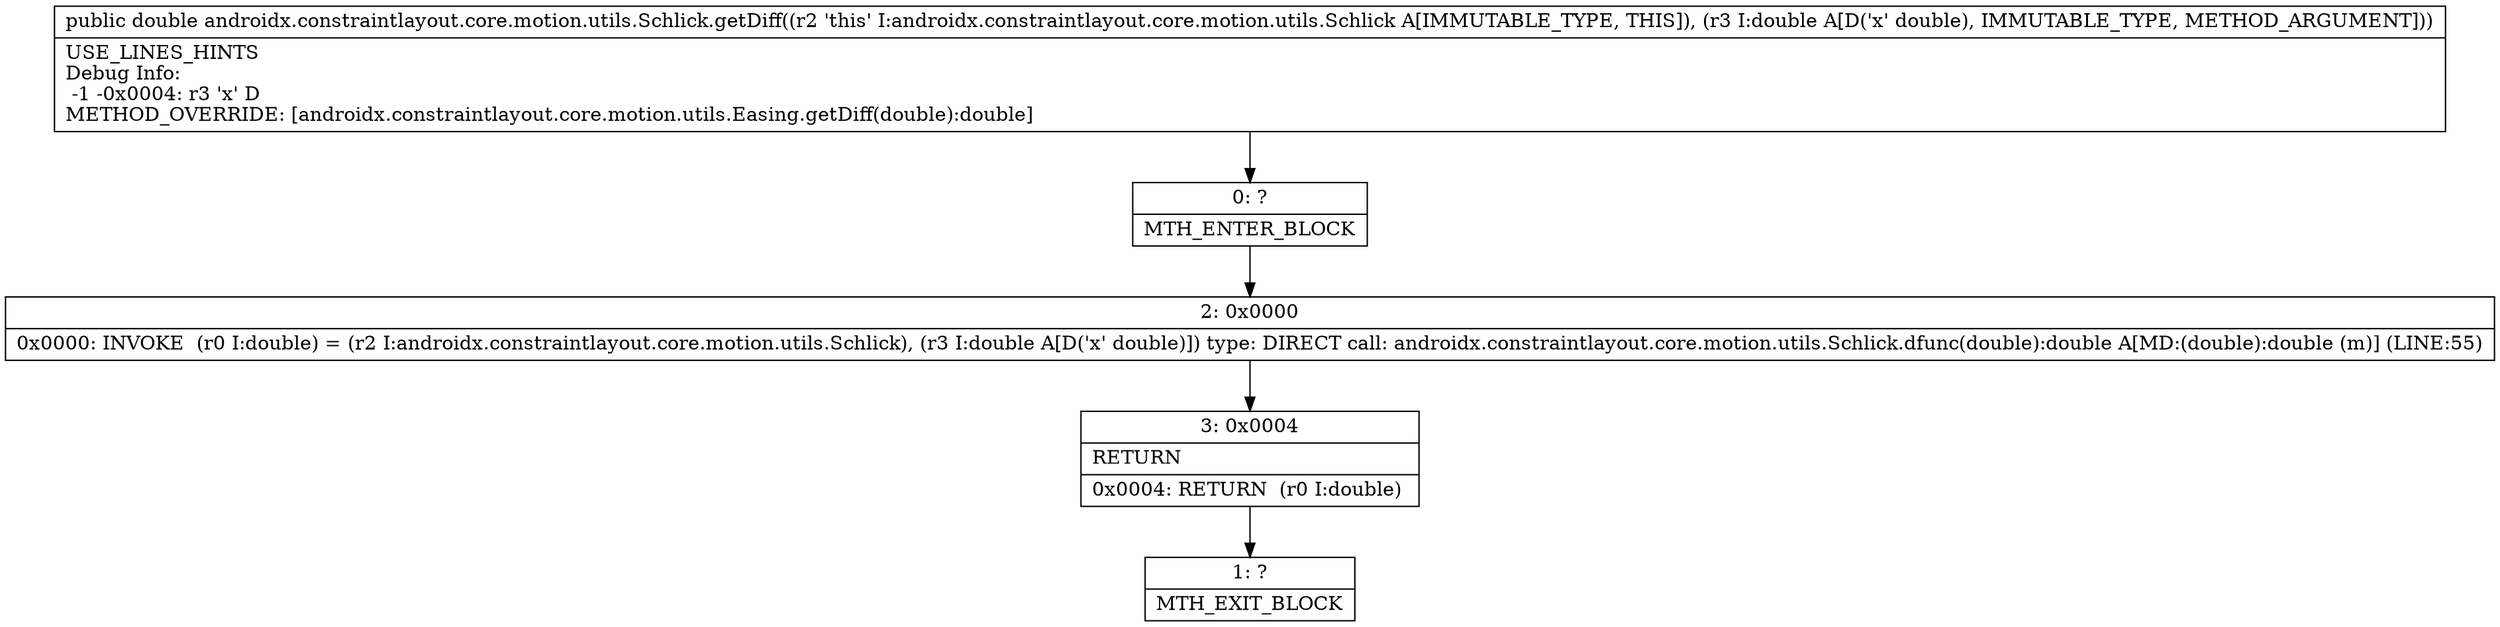 digraph "CFG forandroidx.constraintlayout.core.motion.utils.Schlick.getDiff(D)D" {
Node_0 [shape=record,label="{0\:\ ?|MTH_ENTER_BLOCK\l}"];
Node_2 [shape=record,label="{2\:\ 0x0000|0x0000: INVOKE  (r0 I:double) = (r2 I:androidx.constraintlayout.core.motion.utils.Schlick), (r3 I:double A[D('x' double)]) type: DIRECT call: androidx.constraintlayout.core.motion.utils.Schlick.dfunc(double):double A[MD:(double):double (m)] (LINE:55)\l}"];
Node_3 [shape=record,label="{3\:\ 0x0004|RETURN\l|0x0004: RETURN  (r0 I:double) \l}"];
Node_1 [shape=record,label="{1\:\ ?|MTH_EXIT_BLOCK\l}"];
MethodNode[shape=record,label="{public double androidx.constraintlayout.core.motion.utils.Schlick.getDiff((r2 'this' I:androidx.constraintlayout.core.motion.utils.Schlick A[IMMUTABLE_TYPE, THIS]), (r3 I:double A[D('x' double), IMMUTABLE_TYPE, METHOD_ARGUMENT]))  | USE_LINES_HINTS\lDebug Info:\l  \-1 \-0x0004: r3 'x' D\lMETHOD_OVERRIDE: [androidx.constraintlayout.core.motion.utils.Easing.getDiff(double):double]\l}"];
MethodNode -> Node_0;Node_0 -> Node_2;
Node_2 -> Node_3;
Node_3 -> Node_1;
}

